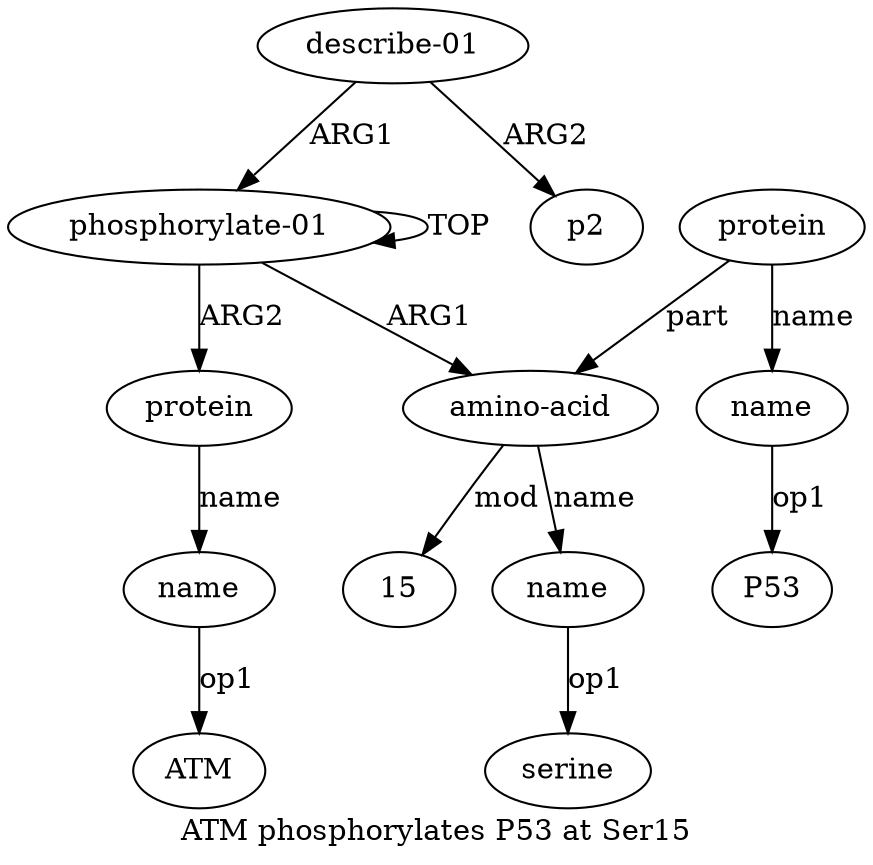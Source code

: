 digraph  {
	graph [label="ATM phosphorylates P53 at Ser15"];
	node [label="\N"];
	"a2 serine"	 [color=black,
		gold_ind=-1,
		gold_label=serine,
		label=serine,
		test_ind=-1,
		test_label=serine];
	"a1 15"	 [color=black,
		gold_ind=-1,
		gold_label=15,
		label=15,
		test_ind=-1,
		test_label=15];
	"a6 ATM"	 [color=black,
		gold_ind=-1,
		gold_label=ATM,
		label=ATM,
		test_ind=-1,
		test_label=ATM];
	"a4 P53"	 [color=black,
		gold_ind=-1,
		gold_label=P53,
		label=P53,
		test_ind=-1,
		test_label=P53];
	a1	 [color=black,
		gold_ind=1,
		gold_label="amino-acid",
		label="amino-acid",
		test_ind=1,
		test_label="amino-acid"];
	a1 -> "a1 15" [key=0,
	color=black,
	gold_label=mod,
	label=mod,
	test_label=mod];
a2 [color=black,
	gold_ind=2,
	gold_label=name,
	label=name,
	test_ind=2,
	test_label=name];
a1 -> a2 [key=0,
color=black,
gold_label=name,
label=name,
test_label=name];
a0 [color=black,
gold_ind=0,
gold_label="phosphorylate-01",
label="phosphorylate-01",
test_ind=0,
test_label="phosphorylate-01"];
a0 -> a1 [key=0,
color=black,
gold_label=ARG1,
label=ARG1,
test_label=ARG1];
a0 -> a0 [key=0,
color=black,
gold_label=TOP,
label=TOP,
test_label=TOP];
a5 [color=black,
gold_ind=5,
gold_label=protein,
label=protein,
test_ind=5,
test_label=protein];
a0 -> a5 [key=0,
color=black,
gold_label=ARG2,
label=ARG2,
test_label=ARG2];
a3 [color=black,
gold_ind=3,
gold_label=protein,
label=protein,
test_ind=3,
test_label=protein];
a3 -> a1 [key=0,
color=black,
gold_label=part,
label=part,
test_label=part];
a4 [color=black,
gold_ind=4,
gold_label=name,
label=name,
test_ind=4,
test_label=name];
a3 -> a4 [key=0,
color=black,
gold_label=name,
label=name,
test_label=name];
a2 -> "a2 serine" [key=0,
color=black,
gold_label=op1,
label=op1,
test_label=op1];
a6 [color=black,
gold_ind=6,
gold_label=name,
label=name,
test_ind=6,
test_label=name];
a5 -> a6 [key=0,
color=black,
gold_label=name,
label=name,
test_label=name];
a4 -> "a4 P53" [key=0,
color=black,
gold_label=op1,
label=op1,
test_label=op1];
a7 [color=black,
gold_ind=7,
gold_label="describe-01",
label="describe-01",
test_ind=7,
test_label="describe-01"];
a7 -> a0 [key=0,
color=black,
gold_label=ARG1,
label=ARG1,
test_label=ARG1];
a8 [color=black,
gold_ind=8,
gold_label=p2,
label=p2,
test_ind=8,
test_label=p2];
a7 -> a8 [key=0,
color=black,
gold_label=ARG2,
label=ARG2,
test_label=ARG2];
a6 -> "a6 ATM" [key=0,
color=black,
gold_label=op1,
label=op1,
test_label=op1];
}
